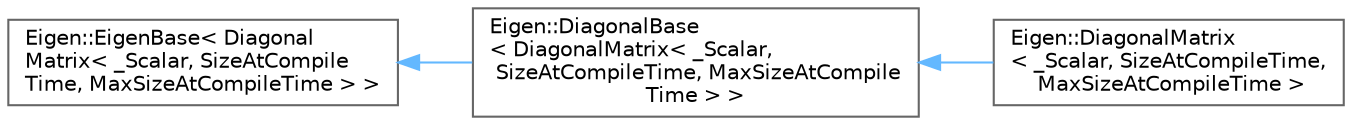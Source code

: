 digraph "类继承关系图"
{
 // LATEX_PDF_SIZE
  bgcolor="transparent";
  edge [fontname=Helvetica,fontsize=10,labelfontname=Helvetica,labelfontsize=10];
  node [fontname=Helvetica,fontsize=10,shape=box,height=0.2,width=0.4];
  rankdir="LR";
  Node0 [id="Node000000",label="Eigen::EigenBase\< Diagonal\lMatrix\< _Scalar, SizeAtCompile\lTime, MaxSizeAtCompileTime \> \>",height=0.2,width=0.4,color="grey40", fillcolor="white", style="filled",URL="$struct_eigen_1_1_eigen_base.html",tooltip=" "];
  Node0 -> Node1 [id="edge3796_Node000000_Node000001",dir="back",color="steelblue1",style="solid",tooltip=" "];
  Node1 [id="Node000001",label="Eigen::DiagonalBase\l\< DiagonalMatrix\< _Scalar,\l SizeAtCompileTime, MaxSizeAtCompile\lTime \> \>",height=0.2,width=0.4,color="grey40", fillcolor="white", style="filled",URL="$class_eigen_1_1_diagonal_base.html",tooltip=" "];
  Node1 -> Node2 [id="edge3797_Node000001_Node000002",dir="back",color="steelblue1",style="solid",tooltip=" "];
  Node2 [id="Node000002",label="Eigen::DiagonalMatrix\l\< _Scalar, SizeAtCompileTime,\l MaxSizeAtCompileTime \>",height=0.2,width=0.4,color="grey40", fillcolor="white", style="filled",URL="$class_eigen_1_1_diagonal_matrix.html",tooltip="Represents a diagonal matrix with its storage"];
}

